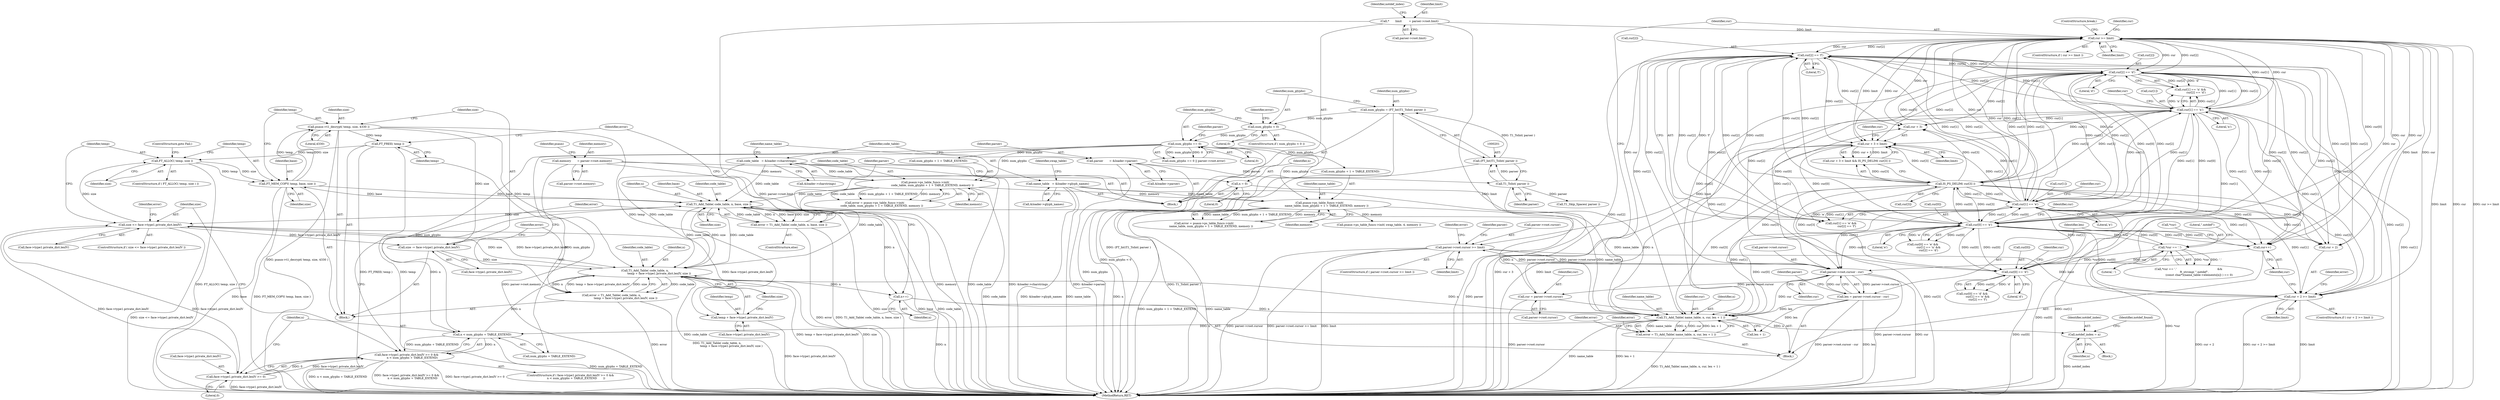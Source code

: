 digraph "0_savannah_73be9f9ab67842cfbec36ee99e8d2301434c84ca@API" {
"1000489" [label="(Call,psaux->t1_decrypt( temp, size, 4330 ))"];
"1000485" [label="(Call,FT_MEM_COPY( temp, base, size ))"];
"1000481" [label="(Call,FT_ALLOC( temp, size ))"];
"1000517" [label="(Call,FT_FREE( temp ))"];
"1000489" [label="(Call,psaux->t1_decrypt( temp, size, 4330 ))"];
"1000465" [label="(Call,size <= face->type1.private_dict.lenIV)"];
"1000504" [label="(Call,T1_Add_Table( code_table, n,\n                                temp + face->type1.private_dict.lenIV, size ))"];
"1000522" [label="(Call,T1_Add_Table( code_table, n, base, size ))"];
"1000233" [label="(Call,psaux->ps_table_funcs->init(\n                code_table, num_glyphs + 1 + TABLE_EXTEND, memory ))"];
"1000142" [label="(Call,code_table   = &loader->charstrings)"];
"1000216" [label="(Call,num_glyphs == 0)"];
"1000205" [label="(Call,num_glyphs < 0)"];
"1000198" [label="(Call,num_glyphs = (FT_Int)T1_ToInt( parser ))"];
"1000200" [label="(Call,(FT_Int)T1_ToInt( parser ))"];
"1000202" [label="(Call,T1_ToInt( parser ))"];
"1000135" [label="(Call,parser       = &loader->parser)"];
"1000163" [label="(Call,memory       = parser->root.memory)"];
"1000403" [label="(Call,T1_Add_Table( name_table, n, cur, len + 1 ))"];
"1000149" [label="(Call,name_table   = &loader->glyph_names)"];
"1000246" [label="(Call,psaux->ps_table_funcs->init(\n                name_table, num_glyphs + 1 + TABLE_EXTEND, memory ))"];
"1000530" [label="(Call,n++)"];
"1000266" [label="(Call,n = 0)"];
"1000312" [label="(Call,cur[2] == 'f')"];
"1000334" [label="(Call,cur[2] == 'd')"];
"1000283" [label="(Call,cur >= limit)"];
"1000329" [label="(Call,cur[1] == 'n')"];
"1000307" [label="(Call,cur[1] == 'e')"];
"1000294" [label="(Call,IS_PS_DELIM( cur[3] ))"];
"1000323" [label="(Call,cur[0] == 'e')"];
"1000424" [label="(Call,*cur == '.')"];
"1000301" [label="(Call,cur[0] == 'd')"];
"1000275" [label="(Call,cur = parser->root.cursor)"];
"1000379" [label="(Call,parser->root.cursor - cur)"];
"1000343" [label="(Call,parser->root.cursor >= limit)"];
"1000289" [label="(Call,cur + 3 < limit)"];
"1000375" [label="(Call,cur++)"];
"1000181" [label="(Call,*       limit        = parser->root.limit)"];
"1000364" [label="(Call,cur + 2 >= limit)"];
"1000377" [label="(Call,len = parser->root.cursor - cur)"];
"1000457" [label="(Call,n < num_glyphs + TABLE_EXTEND)"];
"1000493" [label="(Call,size -= face->type1.private_dict.lenIV)"];
"1000448" [label="(Call,face->type1.private_dict.lenIV >= 0)"];
"1000447" [label="(Call,face->type1.private_dict.lenIV >= 0 &&\n             n < num_glyphs + TABLE_EXTEND)"];
"1000507" [label="(Call,temp + face->type1.private_dict.lenIV)"];
"1000520" [label="(Call,error = T1_Add_Table( code_table, n, base, size ))"];
"1000401" [label="(Call,error = T1_Add_Table( name_table, n, cur, len + 1 ))"];
"1000440" [label="(Call,notdef_index = n)"];
"1000502" [label="(Call,error = T1_Add_Table( code_table, n,\n                                temp + face->type1.private_dict.lenIV, size ))"];
"1000293" [label="(Identifier,limit)"];
"1000489" [label="(Call,psaux->t1_decrypt( temp, size, 4330 ))"];
"1000532" [label="(MethodReturn,RET)"];
"1000484" [label="(ControlStructure,goto Fail;)"];
"1000481" [label="(Call,FT_ALLOC( temp, size ))"];
"1000221" [label="(Identifier,parser)"];
"1000248" [label="(Call,num_glyphs + 1 + TABLE_EXTEND)"];
"1000203" [label="(Identifier,parser)"];
"1000343" [label="(Call,parser->root.cursor >= limit)"];
"1000218" [label="(Literal,0)"];
"1000246" [label="(Call,psaux->ps_table_funcs->init(\n                name_table, num_glyphs + 1 + TABLE_EXTEND, memory ))"];
"1000377" [label="(Call,len = parser->root.cursor - cur)"];
"1000441" [label="(Identifier,notdef_index)"];
"1000217" [label="(Identifier,num_glyphs)"];
"1000380" [label="(Call,parser->root.cursor)"];
"1000290" [label="(Call,cur + 3)"];
"1000424" [label="(Call,*cur == '.')"];
"1000522" [label="(Call,T1_Add_Table( code_table, n, base, size ))"];
"1000192" [label="(Identifier,notdef_index)"];
"1000379" [label="(Call,parser->root.cursor - cur)"];
"1000524" [label="(Identifier,n)"];
"1000135" [label="(Call,parser       = &loader->parser)"];
"1000331" [label="(Identifier,cur)"];
"1000313" [label="(Call,cur[2])"];
"1000277" [label="(Call,parser->root.cursor)"];
"1000311" [label="(Literal,'e')"];
"1000495" [label="(Call,face->type1.private_dict.lenIV)"];
"1000491" [label="(Identifier,size)"];
"1000407" [label="(Call,len + 1)"];
"1000323" [label="(Call,cur[0] == 'e')"];
"1000442" [label="(Identifier,n)"];
"1000165" [label="(Call,parser->root.memory)"];
"1000296" [label="(Identifier,cur)"];
"1000164" [label="(Identifier,memory)"];
"1000307" [label="(Call,cur[1] == 'e')"];
"1000234" [label="(Identifier,code_table)"];
"1000456" [label="(Literal,0)"];
"1000308" [label="(Call,cur[1])"];
"1000284" [label="(Identifier,cur)"];
"1000268" [label="(Literal,0)"];
"1000525" [label="(Identifier,base)"];
"1000482" [label="(Identifier,temp)"];
"1000322" [label="(Call,cur[0] == 'e' &&\n             cur[1] == 'n' &&\n             cur[2] == 'd')"];
"1000294" [label="(Call,IS_PS_DELIM( cur[3] ))"];
"1000464" [label="(ControlStructure,if ( size <= face->type1.private_dict.lenIV ))"];
"1000291" [label="(Identifier,cur)"];
"1000259" [label="(Call,psaux->ps_table_funcs->init( swap_table, 4, memory ))"];
"1000446" [label="(ControlStructure,if ( face->type1.private_dict.lenIV >= 0 &&\n             n < num_glyphs + TABLE_EXTEND       ))"];
"1000401" [label="(Call,error = T1_Add_Table( name_table, n, cur, len + 1 ))"];
"1000244" [label="(Call,error = psaux->ps_table_funcs->init(\n                name_table, num_glyphs + 1 + TABLE_EXTEND, memory ))"];
"1000330" [label="(Call,cur[1])"];
"1000240" [label="(Identifier,memory)"];
"1000504" [label="(Call,T1_Add_Table( code_table, n,\n                                temp + face->type1.private_dict.lenIV, size ))"];
"1000518" [label="(Identifier,temp)"];
"1000403" [label="(Call,T1_Add_Table( name_table, n, cur, len + 1 ))"];
"1000406" [label="(Identifier,cur)"];
"1000349" [label="(Identifier,limit)"];
"1000282" [label="(ControlStructure,if ( cur >= limit ))"];
"1000207" [label="(Literal,0)"];
"1000182" [label="(Identifier,limit)"];
"1000405" [label="(Identifier,n)"];
"1000183" [label="(Call,parser->root.limit)"];
"1000519" [label="(ControlStructure,else)"];
"1000531" [label="(Identifier,n)"];
"1000200" [label="(Call,(FT_Int)T1_ToInt( parser ))"];
"1000336" [label="(Identifier,cur)"];
"1000205" [label="(Call,num_glyphs < 0)"];
"1000492" [label="(Literal,4330)"];
"1000143" [label="(Identifier,code_table)"];
"1000136" [label="(Identifier,parser)"];
"1000459" [label="(Call,num_glyphs + TABLE_EXTEND)"];
"1000488" [label="(Identifier,size)"];
"1000295" [label="(Call,cur[3])"];
"1000425" [label="(Call,*cur)"];
"1000157" [label="(Identifier,swap_table)"];
"1000352" [label="(Identifier,error)"];
"1000521" [label="(Identifier,error)"];
"1000302" [label="(Call,cur[0])"];
"1000402" [label="(Identifier,error)"];
"1000365" [label="(Call,cur + 2)"];
"1000411" [label="(Identifier,error)"];
"1000327" [label="(Literal,'e')"];
"1000300" [label="(Call,cur[0] == 'd' &&\n             cur[1] == 'e' &&\n             cur[2] == 'f')"];
"1000359" [label="(Identifier,parser)"];
"1000389" [label="(Identifier,parser)"];
"1000149" [label="(Call,name_table   = &loader->glyph_names)"];
"1000206" [label="(Identifier,num_glyphs)"];
"1000210" [label="(Identifier,error)"];
"1000507" [label="(Call,temp + face->type1.private_dict.lenIV)"];
"1000142" [label="(Call,code_table   = &loader->charstrings)"];
"1000335" [label="(Call,cur[2])"];
"1000137" [label="(Call,&loader->parser)"];
"1000309" [label="(Identifier,cur)"];
"1000181" [label="(Call,*       limit        = parser->root.limit)"];
"1000329" [label="(Call,cur[1] == 'n')"];
"1000467" [label="(Call,face->type1.private_dict.lenIV)"];
"1000266" [label="(Call,n = 0)"];
"1000305" [label="(Literal,'d')"];
"1000324" [label="(Call,cur[0])"];
"1000301" [label="(Call,cur[0] == 'd')"];
"1000490" [label="(Identifier,temp)"];
"1000150" [label="(Identifier,name_table)"];
"1000151" [label="(Call,&loader->glyph_names)"];
"1000444" [label="(Identifier,notdef_found)"];
"1000276" [label="(Identifier,cur)"];
"1000506" [label="(Identifier,n)"];
"1000270" [label="(Block,)"];
"1000449" [label="(Call,face->type1.private_dict.lenIV)"];
"1000342" [label="(ControlStructure,if ( parser->root.cursor >= limit ))"];
"1000375" [label="(Call,cur++)"];
"1000288" [label="(Call,cur + 3 < limit && IS_PS_DELIM( cur[3] ))"];
"1000494" [label="(Identifier,size)"];
"1000404" [label="(Identifier,name_table)"];
"1000462" [label="(Block,)"];
"1000199" [label="(Identifier,num_glyphs)"];
"1000273" [label="(Call,T1_Skip_Spaces( parser ))"];
"1000503" [label="(Identifier,error)"];
"1000338" [label="(Literal,'d')"];
"1000204" [label="(ControlStructure,if ( num_glyphs < 0 ))"];
"1000275" [label="(Call,cur = parser->root.cursor)"];
"1000231" [label="(Call,error = psaux->ps_table_funcs->init(\n                code_table, num_glyphs + 1 + TABLE_EXTEND, memory ))"];
"1000502" [label="(Call,error = T1_Add_Table( code_table, n,\n                                temp + face->type1.private_dict.lenIV, size ))"];
"1000344" [label="(Call,parser->root.cursor)"];
"1000487" [label="(Identifier,base)"];
"1000316" [label="(Literal,'f')"];
"1000215" [label="(Call,num_glyphs == 0 || parser->root.error)"];
"1000523" [label="(Identifier,code_table)"];
"1000457" [label="(Call,n < num_glyphs + TABLE_EXTEND)"];
"1000476" [label="(Identifier,error)"];
"1000483" [label="(Identifier,size)"];
"1000312" [label="(Call,cur[2] == 'f')"];
"1000363" [label="(ControlStructure,if ( cur + 2 >= limit ))"];
"1000528" [label="(Identifier,error)"];
"1000439" [label="(Block,)"];
"1000516" [label="(Identifier,size)"];
"1000493" [label="(Call,size -= face->type1.private_dict.lenIV)"];
"1000368" [label="(Identifier,limit)"];
"1000505" [label="(Identifier,code_table)"];
"1000235" [label="(Call,num_glyphs + 1 + TABLE_EXTEND)"];
"1000480" [label="(ControlStructure,if ( FT_ALLOC( temp, size ) ))"];
"1000440" [label="(Call,notdef_index = n)"];
"1000306" [label="(Call,cur[1] == 'e' &&\n             cur[2] == 'f')"];
"1000509" [label="(Call,face->type1.private_dict.lenIV)"];
"1000508" [label="(Identifier,temp)"];
"1000144" [label="(Call,&loader->charstrings)"];
"1000458" [label="(Identifier,n)"];
"1000448" [label="(Call,face->type1.private_dict.lenIV >= 0)"];
"1000233" [label="(Call,psaux->ps_table_funcs->init(\n                code_table, num_glyphs + 1 + TABLE_EXTEND, memory ))"];
"1000202" [label="(Call,T1_ToInt( parser ))"];
"1000163" [label="(Call,memory       = parser->root.memory)"];
"1000173" [label="(Identifier,psaux)"];
"1000430" [label="(Literal,\".notdef\")"];
"1000289" [label="(Call,cur + 3 < limit)"];
"1000385" [label="(Identifier,cur)"];
"1000285" [label="(Identifier,limit)"];
"1000371" [label="(Identifier,error)"];
"1000216" [label="(Call,num_glyphs == 0)"];
"1000466" [label="(Identifier,size)"];
"1000267" [label="(Identifier,n)"];
"1000253" [label="(Identifier,memory)"];
"1000465" [label="(Call,size <= face->type1.private_dict.lenIV)"];
"1000485" [label="(Call,FT_MEM_COPY( temp, base, size ))"];
"1000486" [label="(Identifier,temp)"];
"1000530" [label="(Call,n++)"];
"1000334" [label="(Call,cur[2] == 'd')"];
"1000283" [label="(Call,cur >= limit)"];
"1000517" [label="(Call,FT_FREE( temp ))"];
"1000376" [label="(Identifier,cur)"];
"1000333" [label="(Literal,'n')"];
"1000314" [label="(Identifier,cur)"];
"1000447" [label="(Call,face->type1.private_dict.lenIV >= 0 &&\n             n < num_glyphs + TABLE_EXTEND)"];
"1000526" [label="(Identifier,size)"];
"1000274" [label="(Identifier,parser)"];
"1000427" [label="(Literal,'.')"];
"1000133" [label="(Block,)"];
"1000378" [label="(Identifier,len)"];
"1000423" [label="(Call,*cur == '.'                                              &&\n             ft_strcmp( \".notdef\",\n                        (const char*)(name_table->elements[n]) ) == 0)"];
"1000247" [label="(Identifier,name_table)"];
"1000520" [label="(Call,error = T1_Add_Table( code_table, n, base, size ))"];
"1000286" [label="(ControlStructure,break;)"];
"1000328" [label="(Call,cur[1] == 'n' &&\n             cur[2] == 'd')"];
"1000198" [label="(Call,num_glyphs = (FT_Int)T1_ToInt( parser ))"];
"1000364" [label="(Call,cur + 2 >= limit)"];
"1000489" -> "1000462"  [label="AST: "];
"1000489" -> "1000492"  [label="CFG: "];
"1000490" -> "1000489"  [label="AST: "];
"1000491" -> "1000489"  [label="AST: "];
"1000492" -> "1000489"  [label="AST: "];
"1000494" -> "1000489"  [label="CFG: "];
"1000489" -> "1000532"  [label="DDG: psaux->t1_decrypt( temp, size, 4330 )"];
"1000485" -> "1000489"  [label="DDG: temp"];
"1000485" -> "1000489"  [label="DDG: size"];
"1000489" -> "1000493"  [label="DDG: size"];
"1000489" -> "1000504"  [label="DDG: temp"];
"1000489" -> "1000507"  [label="DDG: temp"];
"1000489" -> "1000517"  [label="DDG: temp"];
"1000485" -> "1000462"  [label="AST: "];
"1000485" -> "1000488"  [label="CFG: "];
"1000486" -> "1000485"  [label="AST: "];
"1000487" -> "1000485"  [label="AST: "];
"1000488" -> "1000485"  [label="AST: "];
"1000490" -> "1000485"  [label="CFG: "];
"1000485" -> "1000532"  [label="DDG: base"];
"1000485" -> "1000532"  [label="DDG: FT_MEM_COPY( temp, base, size )"];
"1000481" -> "1000485"  [label="DDG: temp"];
"1000481" -> "1000485"  [label="DDG: size"];
"1000522" -> "1000485"  [label="DDG: base"];
"1000485" -> "1000522"  [label="DDG: base"];
"1000481" -> "1000480"  [label="AST: "];
"1000481" -> "1000483"  [label="CFG: "];
"1000482" -> "1000481"  [label="AST: "];
"1000483" -> "1000481"  [label="AST: "];
"1000484" -> "1000481"  [label="CFG: "];
"1000486" -> "1000481"  [label="CFG: "];
"1000481" -> "1000532"  [label="DDG: FT_ALLOC( temp, size )"];
"1000517" -> "1000481"  [label="DDG: temp"];
"1000465" -> "1000481"  [label="DDG: size"];
"1000517" -> "1000462"  [label="AST: "];
"1000517" -> "1000518"  [label="CFG: "];
"1000518" -> "1000517"  [label="AST: "];
"1000528" -> "1000517"  [label="CFG: "];
"1000517" -> "1000532"  [label="DDG: temp"];
"1000517" -> "1000532"  [label="DDG: FT_FREE( temp )"];
"1000465" -> "1000464"  [label="AST: "];
"1000465" -> "1000467"  [label="CFG: "];
"1000466" -> "1000465"  [label="AST: "];
"1000467" -> "1000465"  [label="AST: "];
"1000476" -> "1000465"  [label="CFG: "];
"1000482" -> "1000465"  [label="CFG: "];
"1000465" -> "1000532"  [label="DDG: size <= face->type1.private_dict.lenIV"];
"1000465" -> "1000448"  [label="DDG: face->type1.private_dict.lenIV"];
"1000504" -> "1000465"  [label="DDG: size"];
"1000522" -> "1000465"  [label="DDG: size"];
"1000448" -> "1000465"  [label="DDG: face->type1.private_dict.lenIV"];
"1000465" -> "1000493"  [label="DDG: face->type1.private_dict.lenIV"];
"1000465" -> "1000504"  [label="DDG: face->type1.private_dict.lenIV"];
"1000465" -> "1000507"  [label="DDG: face->type1.private_dict.lenIV"];
"1000504" -> "1000502"  [label="AST: "];
"1000504" -> "1000516"  [label="CFG: "];
"1000505" -> "1000504"  [label="AST: "];
"1000506" -> "1000504"  [label="AST: "];
"1000507" -> "1000504"  [label="AST: "];
"1000516" -> "1000504"  [label="AST: "];
"1000502" -> "1000504"  [label="CFG: "];
"1000504" -> "1000532"  [label="DDG: temp + face->type1.private_dict.lenIV"];
"1000504" -> "1000532"  [label="DDG: size"];
"1000504" -> "1000532"  [label="DDG: code_table"];
"1000504" -> "1000502"  [label="DDG: code_table"];
"1000504" -> "1000502"  [label="DDG: n"];
"1000504" -> "1000502"  [label="DDG: temp + face->type1.private_dict.lenIV"];
"1000504" -> "1000502"  [label="DDG: size"];
"1000522" -> "1000504"  [label="DDG: code_table"];
"1000233" -> "1000504"  [label="DDG: code_table"];
"1000142" -> "1000504"  [label="DDG: code_table"];
"1000403" -> "1000504"  [label="DDG: n"];
"1000457" -> "1000504"  [label="DDG: n"];
"1000493" -> "1000504"  [label="DDG: size"];
"1000504" -> "1000522"  [label="DDG: code_table"];
"1000504" -> "1000522"  [label="DDG: size"];
"1000504" -> "1000530"  [label="DDG: n"];
"1000522" -> "1000520"  [label="AST: "];
"1000522" -> "1000526"  [label="CFG: "];
"1000523" -> "1000522"  [label="AST: "];
"1000524" -> "1000522"  [label="AST: "];
"1000525" -> "1000522"  [label="AST: "];
"1000526" -> "1000522"  [label="AST: "];
"1000520" -> "1000522"  [label="CFG: "];
"1000522" -> "1000532"  [label="DDG: base"];
"1000522" -> "1000532"  [label="DDG: size"];
"1000522" -> "1000532"  [label="DDG: code_table"];
"1000522" -> "1000520"  [label="DDG: code_table"];
"1000522" -> "1000520"  [label="DDG: n"];
"1000522" -> "1000520"  [label="DDG: base"];
"1000522" -> "1000520"  [label="DDG: size"];
"1000233" -> "1000522"  [label="DDG: code_table"];
"1000142" -> "1000522"  [label="DDG: code_table"];
"1000403" -> "1000522"  [label="DDG: n"];
"1000457" -> "1000522"  [label="DDG: n"];
"1000522" -> "1000530"  [label="DDG: n"];
"1000233" -> "1000231"  [label="AST: "];
"1000233" -> "1000240"  [label="CFG: "];
"1000234" -> "1000233"  [label="AST: "];
"1000235" -> "1000233"  [label="AST: "];
"1000240" -> "1000233"  [label="AST: "];
"1000231" -> "1000233"  [label="CFG: "];
"1000233" -> "1000532"  [label="DDG: code_table"];
"1000233" -> "1000231"  [label="DDG: code_table"];
"1000233" -> "1000231"  [label="DDG: num_glyphs + 1 + TABLE_EXTEND"];
"1000233" -> "1000231"  [label="DDG: memory"];
"1000142" -> "1000233"  [label="DDG: code_table"];
"1000216" -> "1000233"  [label="DDG: num_glyphs"];
"1000163" -> "1000233"  [label="DDG: memory"];
"1000233" -> "1000246"  [label="DDG: memory"];
"1000142" -> "1000133"  [label="AST: "];
"1000142" -> "1000144"  [label="CFG: "];
"1000143" -> "1000142"  [label="AST: "];
"1000144" -> "1000142"  [label="AST: "];
"1000150" -> "1000142"  [label="CFG: "];
"1000142" -> "1000532"  [label="DDG: &loader->charstrings"];
"1000142" -> "1000532"  [label="DDG: code_table"];
"1000216" -> "1000215"  [label="AST: "];
"1000216" -> "1000218"  [label="CFG: "];
"1000217" -> "1000216"  [label="AST: "];
"1000218" -> "1000216"  [label="AST: "];
"1000221" -> "1000216"  [label="CFG: "];
"1000215" -> "1000216"  [label="CFG: "];
"1000216" -> "1000532"  [label="DDG: num_glyphs"];
"1000216" -> "1000215"  [label="DDG: num_glyphs"];
"1000216" -> "1000215"  [label="DDG: 0"];
"1000205" -> "1000216"  [label="DDG: num_glyphs"];
"1000216" -> "1000235"  [label="DDG: num_glyphs"];
"1000216" -> "1000246"  [label="DDG: num_glyphs"];
"1000216" -> "1000248"  [label="DDG: num_glyphs"];
"1000216" -> "1000457"  [label="DDG: num_glyphs"];
"1000216" -> "1000459"  [label="DDG: num_glyphs"];
"1000205" -> "1000204"  [label="AST: "];
"1000205" -> "1000207"  [label="CFG: "];
"1000206" -> "1000205"  [label="AST: "];
"1000207" -> "1000205"  [label="AST: "];
"1000210" -> "1000205"  [label="CFG: "];
"1000217" -> "1000205"  [label="CFG: "];
"1000205" -> "1000532"  [label="DDG: num_glyphs < 0"];
"1000198" -> "1000205"  [label="DDG: num_glyphs"];
"1000198" -> "1000133"  [label="AST: "];
"1000198" -> "1000200"  [label="CFG: "];
"1000199" -> "1000198"  [label="AST: "];
"1000200" -> "1000198"  [label="AST: "];
"1000206" -> "1000198"  [label="CFG: "];
"1000198" -> "1000532"  [label="DDG: (FT_Int)T1_ToInt( parser )"];
"1000200" -> "1000198"  [label="DDG: T1_ToInt( parser )"];
"1000200" -> "1000202"  [label="CFG: "];
"1000201" -> "1000200"  [label="AST: "];
"1000202" -> "1000200"  [label="AST: "];
"1000200" -> "1000532"  [label="DDG: T1_ToInt( parser )"];
"1000202" -> "1000200"  [label="DDG: parser"];
"1000202" -> "1000203"  [label="CFG: "];
"1000203" -> "1000202"  [label="AST: "];
"1000202" -> "1000532"  [label="DDG: parser"];
"1000135" -> "1000202"  [label="DDG: parser"];
"1000202" -> "1000273"  [label="DDG: parser"];
"1000135" -> "1000133"  [label="AST: "];
"1000135" -> "1000137"  [label="CFG: "];
"1000136" -> "1000135"  [label="AST: "];
"1000137" -> "1000135"  [label="AST: "];
"1000143" -> "1000135"  [label="CFG: "];
"1000135" -> "1000532"  [label="DDG: &loader->parser"];
"1000163" -> "1000133"  [label="AST: "];
"1000163" -> "1000165"  [label="CFG: "];
"1000164" -> "1000163"  [label="AST: "];
"1000165" -> "1000163"  [label="AST: "];
"1000173" -> "1000163"  [label="CFG: "];
"1000163" -> "1000532"  [label="DDG: memory"];
"1000163" -> "1000532"  [label="DDG: parser->root.memory"];
"1000403" -> "1000401"  [label="AST: "];
"1000403" -> "1000407"  [label="CFG: "];
"1000404" -> "1000403"  [label="AST: "];
"1000405" -> "1000403"  [label="AST: "];
"1000406" -> "1000403"  [label="AST: "];
"1000407" -> "1000403"  [label="AST: "];
"1000401" -> "1000403"  [label="CFG: "];
"1000403" -> "1000532"  [label="DDG: name_table"];
"1000403" -> "1000532"  [label="DDG: len + 1"];
"1000403" -> "1000401"  [label="DDG: name_table"];
"1000403" -> "1000401"  [label="DDG: n"];
"1000403" -> "1000401"  [label="DDG: cur"];
"1000403" -> "1000401"  [label="DDG: len + 1"];
"1000149" -> "1000403"  [label="DDG: name_table"];
"1000246" -> "1000403"  [label="DDG: name_table"];
"1000530" -> "1000403"  [label="DDG: n"];
"1000266" -> "1000403"  [label="DDG: n"];
"1000312" -> "1000403"  [label="DDG: cur[2]"];
"1000329" -> "1000403"  [label="DDG: cur[1]"];
"1000307" -> "1000403"  [label="DDG: cur[1]"];
"1000334" -> "1000403"  [label="DDG: cur[2]"];
"1000379" -> "1000403"  [label="DDG: cur"];
"1000294" -> "1000403"  [label="DDG: cur[3]"];
"1000323" -> "1000403"  [label="DDG: cur[0]"];
"1000377" -> "1000403"  [label="DDG: len"];
"1000403" -> "1000440"  [label="DDG: n"];
"1000403" -> "1000457"  [label="DDG: n"];
"1000149" -> "1000133"  [label="AST: "];
"1000149" -> "1000151"  [label="CFG: "];
"1000150" -> "1000149"  [label="AST: "];
"1000151" -> "1000149"  [label="AST: "];
"1000157" -> "1000149"  [label="CFG: "];
"1000149" -> "1000532"  [label="DDG: &loader->glyph_names"];
"1000149" -> "1000532"  [label="DDG: name_table"];
"1000149" -> "1000246"  [label="DDG: name_table"];
"1000246" -> "1000244"  [label="AST: "];
"1000246" -> "1000253"  [label="CFG: "];
"1000247" -> "1000246"  [label="AST: "];
"1000248" -> "1000246"  [label="AST: "];
"1000253" -> "1000246"  [label="AST: "];
"1000244" -> "1000246"  [label="CFG: "];
"1000246" -> "1000532"  [label="DDG: num_glyphs + 1 + TABLE_EXTEND"];
"1000246" -> "1000532"  [label="DDG: name_table"];
"1000246" -> "1000244"  [label="DDG: name_table"];
"1000246" -> "1000244"  [label="DDG: num_glyphs + 1 + TABLE_EXTEND"];
"1000246" -> "1000244"  [label="DDG: memory"];
"1000246" -> "1000259"  [label="DDG: memory"];
"1000530" -> "1000270"  [label="AST: "];
"1000530" -> "1000531"  [label="CFG: "];
"1000531" -> "1000530"  [label="AST: "];
"1000274" -> "1000530"  [label="CFG: "];
"1000530" -> "1000532"  [label="DDG: n"];
"1000266" -> "1000133"  [label="AST: "];
"1000266" -> "1000268"  [label="CFG: "];
"1000267" -> "1000266"  [label="AST: "];
"1000268" -> "1000266"  [label="AST: "];
"1000274" -> "1000266"  [label="CFG: "];
"1000266" -> "1000532"  [label="DDG: n"];
"1000312" -> "1000306"  [label="AST: "];
"1000312" -> "1000316"  [label="CFG: "];
"1000313" -> "1000312"  [label="AST: "];
"1000316" -> "1000312"  [label="AST: "];
"1000306" -> "1000312"  [label="CFG: "];
"1000312" -> "1000532"  [label="DDG: cur[2]"];
"1000312" -> "1000283"  [label="DDG: cur[2]"];
"1000312" -> "1000289"  [label="DDG: cur[2]"];
"1000312" -> "1000290"  [label="DDG: cur[2]"];
"1000312" -> "1000294"  [label="DDG: cur[2]"];
"1000312" -> "1000301"  [label="DDG: cur[2]"];
"1000312" -> "1000307"  [label="DDG: cur[2]"];
"1000312" -> "1000306"  [label="DDG: cur[2]"];
"1000312" -> "1000306"  [label="DDG: 'f'"];
"1000334" -> "1000312"  [label="DDG: cur[2]"];
"1000283" -> "1000312"  [label="DDG: cur"];
"1000329" -> "1000312"  [label="DDG: cur[1]"];
"1000307" -> "1000312"  [label="DDG: cur[1]"];
"1000294" -> "1000312"  [label="DDG: cur[3]"];
"1000323" -> "1000312"  [label="DDG: cur[0]"];
"1000312" -> "1000323"  [label="DDG: cur[2]"];
"1000312" -> "1000329"  [label="DDG: cur[2]"];
"1000312" -> "1000334"  [label="DDG: cur[2]"];
"1000312" -> "1000364"  [label="DDG: cur[2]"];
"1000312" -> "1000365"  [label="DDG: cur[2]"];
"1000312" -> "1000375"  [label="DDG: cur[2]"];
"1000312" -> "1000379"  [label="DDG: cur[2]"];
"1000334" -> "1000328"  [label="AST: "];
"1000334" -> "1000338"  [label="CFG: "];
"1000335" -> "1000334"  [label="AST: "];
"1000338" -> "1000334"  [label="AST: "];
"1000328" -> "1000334"  [label="CFG: "];
"1000334" -> "1000532"  [label="DDG: cur[2]"];
"1000334" -> "1000283"  [label="DDG: cur[2]"];
"1000334" -> "1000289"  [label="DDG: cur[2]"];
"1000334" -> "1000290"  [label="DDG: cur[2]"];
"1000334" -> "1000294"  [label="DDG: cur[2]"];
"1000334" -> "1000301"  [label="DDG: cur[2]"];
"1000334" -> "1000307"  [label="DDG: cur[2]"];
"1000334" -> "1000323"  [label="DDG: cur[2]"];
"1000334" -> "1000329"  [label="DDG: cur[2]"];
"1000334" -> "1000328"  [label="DDG: cur[2]"];
"1000334" -> "1000328"  [label="DDG: 'd'"];
"1000283" -> "1000334"  [label="DDG: cur"];
"1000329" -> "1000334"  [label="DDG: cur[1]"];
"1000307" -> "1000334"  [label="DDG: cur[1]"];
"1000294" -> "1000334"  [label="DDG: cur[3]"];
"1000323" -> "1000334"  [label="DDG: cur[0]"];
"1000334" -> "1000364"  [label="DDG: cur[2]"];
"1000334" -> "1000365"  [label="DDG: cur[2]"];
"1000334" -> "1000375"  [label="DDG: cur[2]"];
"1000334" -> "1000379"  [label="DDG: cur[2]"];
"1000283" -> "1000282"  [label="AST: "];
"1000283" -> "1000285"  [label="CFG: "];
"1000284" -> "1000283"  [label="AST: "];
"1000285" -> "1000283"  [label="AST: "];
"1000286" -> "1000283"  [label="CFG: "];
"1000291" -> "1000283"  [label="CFG: "];
"1000283" -> "1000532"  [label="DDG: limit"];
"1000283" -> "1000532"  [label="DDG: cur"];
"1000283" -> "1000532"  [label="DDG: cur >= limit"];
"1000329" -> "1000283"  [label="DDG: cur[1]"];
"1000275" -> "1000283"  [label="DDG: cur"];
"1000307" -> "1000283"  [label="DDG: cur[1]"];
"1000294" -> "1000283"  [label="DDG: cur[3]"];
"1000323" -> "1000283"  [label="DDG: cur[0]"];
"1000181" -> "1000283"  [label="DDG: limit"];
"1000364" -> "1000283"  [label="DDG: limit"];
"1000283" -> "1000289"  [label="DDG: cur"];
"1000283" -> "1000289"  [label="DDG: limit"];
"1000283" -> "1000290"  [label="DDG: cur"];
"1000283" -> "1000294"  [label="DDG: cur"];
"1000283" -> "1000301"  [label="DDG: cur"];
"1000283" -> "1000307"  [label="DDG: cur"];
"1000283" -> "1000323"  [label="DDG: cur"];
"1000283" -> "1000329"  [label="DDG: cur"];
"1000283" -> "1000364"  [label="DDG: cur"];
"1000283" -> "1000365"  [label="DDG: cur"];
"1000283" -> "1000375"  [label="DDG: cur"];
"1000329" -> "1000328"  [label="AST: "];
"1000329" -> "1000333"  [label="CFG: "];
"1000330" -> "1000329"  [label="AST: "];
"1000333" -> "1000329"  [label="AST: "];
"1000336" -> "1000329"  [label="CFG: "];
"1000328" -> "1000329"  [label="CFG: "];
"1000329" -> "1000532"  [label="DDG: cur[1]"];
"1000329" -> "1000289"  [label="DDG: cur[1]"];
"1000329" -> "1000290"  [label="DDG: cur[1]"];
"1000329" -> "1000294"  [label="DDG: cur[1]"];
"1000329" -> "1000301"  [label="DDG: cur[1]"];
"1000329" -> "1000307"  [label="DDG: cur[1]"];
"1000329" -> "1000323"  [label="DDG: cur[1]"];
"1000329" -> "1000328"  [label="DDG: cur[1]"];
"1000329" -> "1000328"  [label="DDG: 'n'"];
"1000307" -> "1000329"  [label="DDG: cur[1]"];
"1000294" -> "1000329"  [label="DDG: cur[3]"];
"1000323" -> "1000329"  [label="DDG: cur[0]"];
"1000329" -> "1000364"  [label="DDG: cur[1]"];
"1000329" -> "1000365"  [label="DDG: cur[1]"];
"1000329" -> "1000375"  [label="DDG: cur[1]"];
"1000329" -> "1000379"  [label="DDG: cur[1]"];
"1000307" -> "1000306"  [label="AST: "];
"1000307" -> "1000311"  [label="CFG: "];
"1000308" -> "1000307"  [label="AST: "];
"1000311" -> "1000307"  [label="AST: "];
"1000314" -> "1000307"  [label="CFG: "];
"1000306" -> "1000307"  [label="CFG: "];
"1000307" -> "1000532"  [label="DDG: cur[1]"];
"1000307" -> "1000289"  [label="DDG: cur[1]"];
"1000307" -> "1000290"  [label="DDG: cur[1]"];
"1000307" -> "1000294"  [label="DDG: cur[1]"];
"1000307" -> "1000301"  [label="DDG: cur[1]"];
"1000307" -> "1000306"  [label="DDG: cur[1]"];
"1000307" -> "1000306"  [label="DDG: 'e'"];
"1000294" -> "1000307"  [label="DDG: cur[3]"];
"1000323" -> "1000307"  [label="DDG: cur[0]"];
"1000307" -> "1000323"  [label="DDG: cur[1]"];
"1000307" -> "1000364"  [label="DDG: cur[1]"];
"1000307" -> "1000365"  [label="DDG: cur[1]"];
"1000307" -> "1000375"  [label="DDG: cur[1]"];
"1000307" -> "1000379"  [label="DDG: cur[1]"];
"1000294" -> "1000288"  [label="AST: "];
"1000294" -> "1000295"  [label="CFG: "];
"1000295" -> "1000294"  [label="AST: "];
"1000288" -> "1000294"  [label="CFG: "];
"1000294" -> "1000532"  [label="DDG: cur[3]"];
"1000294" -> "1000289"  [label="DDG: cur[3]"];
"1000294" -> "1000290"  [label="DDG: cur[3]"];
"1000294" -> "1000288"  [label="DDG: cur[3]"];
"1000323" -> "1000294"  [label="DDG: cur[0]"];
"1000294" -> "1000301"  [label="DDG: cur[3]"];
"1000294" -> "1000323"  [label="DDG: cur[3]"];
"1000294" -> "1000364"  [label="DDG: cur[3]"];
"1000294" -> "1000365"  [label="DDG: cur[3]"];
"1000294" -> "1000375"  [label="DDG: cur[3]"];
"1000294" -> "1000379"  [label="DDG: cur[3]"];
"1000323" -> "1000322"  [label="AST: "];
"1000323" -> "1000327"  [label="CFG: "];
"1000324" -> "1000323"  [label="AST: "];
"1000327" -> "1000323"  [label="AST: "];
"1000331" -> "1000323"  [label="CFG: "];
"1000322" -> "1000323"  [label="CFG: "];
"1000323" -> "1000532"  [label="DDG: cur[0]"];
"1000323" -> "1000289"  [label="DDG: cur[0]"];
"1000323" -> "1000290"  [label="DDG: cur[0]"];
"1000323" -> "1000301"  [label="DDG: cur[0]"];
"1000323" -> "1000322"  [label="DDG: cur[0]"];
"1000323" -> "1000322"  [label="DDG: 'e'"];
"1000424" -> "1000323"  [label="DDG: *cur"];
"1000301" -> "1000323"  [label="DDG: cur[0]"];
"1000323" -> "1000364"  [label="DDG: cur[0]"];
"1000323" -> "1000365"  [label="DDG: cur[0]"];
"1000323" -> "1000375"  [label="DDG: cur[0]"];
"1000323" -> "1000379"  [label="DDG: cur[0]"];
"1000323" -> "1000424"  [label="DDG: cur[0]"];
"1000424" -> "1000423"  [label="AST: "];
"1000424" -> "1000427"  [label="CFG: "];
"1000425" -> "1000424"  [label="AST: "];
"1000427" -> "1000424"  [label="AST: "];
"1000430" -> "1000424"  [label="CFG: "];
"1000423" -> "1000424"  [label="CFG: "];
"1000424" -> "1000532"  [label="DDG: *cur"];
"1000424" -> "1000301"  [label="DDG: *cur"];
"1000424" -> "1000423"  [label="DDG: *cur"];
"1000424" -> "1000423"  [label="DDG: '.'"];
"1000301" -> "1000300"  [label="AST: "];
"1000301" -> "1000305"  [label="CFG: "];
"1000302" -> "1000301"  [label="AST: "];
"1000305" -> "1000301"  [label="AST: "];
"1000309" -> "1000301"  [label="CFG: "];
"1000300" -> "1000301"  [label="CFG: "];
"1000301" -> "1000532"  [label="DDG: cur[0]"];
"1000301" -> "1000300"  [label="DDG: cur[0]"];
"1000301" -> "1000300"  [label="DDG: 'd'"];
"1000275" -> "1000270"  [label="AST: "];
"1000275" -> "1000277"  [label="CFG: "];
"1000276" -> "1000275"  [label="AST: "];
"1000277" -> "1000275"  [label="AST: "];
"1000284" -> "1000275"  [label="CFG: "];
"1000275" -> "1000532"  [label="DDG: parser->root.cursor"];
"1000379" -> "1000275"  [label="DDG: parser->root.cursor"];
"1000379" -> "1000377"  [label="AST: "];
"1000379" -> "1000385"  [label="CFG: "];
"1000380" -> "1000379"  [label="AST: "];
"1000385" -> "1000379"  [label="AST: "];
"1000377" -> "1000379"  [label="CFG: "];
"1000379" -> "1000532"  [label="DDG: parser->root.cursor"];
"1000379" -> "1000532"  [label="DDG: cur"];
"1000379" -> "1000343"  [label="DDG: parser->root.cursor"];
"1000379" -> "1000377"  [label="DDG: parser->root.cursor"];
"1000379" -> "1000377"  [label="DDG: cur"];
"1000343" -> "1000379"  [label="DDG: parser->root.cursor"];
"1000375" -> "1000379"  [label="DDG: cur"];
"1000343" -> "1000342"  [label="AST: "];
"1000343" -> "1000349"  [label="CFG: "];
"1000344" -> "1000343"  [label="AST: "];
"1000349" -> "1000343"  [label="AST: "];
"1000352" -> "1000343"  [label="CFG: "];
"1000359" -> "1000343"  [label="CFG: "];
"1000343" -> "1000532"  [label="DDG: limit"];
"1000343" -> "1000532"  [label="DDG: parser->root.cursor"];
"1000343" -> "1000532"  [label="DDG: parser->root.cursor >= limit"];
"1000289" -> "1000343"  [label="DDG: limit"];
"1000343" -> "1000364"  [label="DDG: limit"];
"1000289" -> "1000288"  [label="AST: "];
"1000289" -> "1000293"  [label="CFG: "];
"1000290" -> "1000289"  [label="AST: "];
"1000293" -> "1000289"  [label="AST: "];
"1000296" -> "1000289"  [label="CFG: "];
"1000288" -> "1000289"  [label="CFG: "];
"1000289" -> "1000532"  [label="DDG: cur + 3"];
"1000289" -> "1000532"  [label="DDG: limit"];
"1000289" -> "1000288"  [label="DDG: cur + 3"];
"1000289" -> "1000288"  [label="DDG: limit"];
"1000375" -> "1000270"  [label="AST: "];
"1000375" -> "1000376"  [label="CFG: "];
"1000376" -> "1000375"  [label="AST: "];
"1000378" -> "1000375"  [label="CFG: "];
"1000181" -> "1000133"  [label="AST: "];
"1000181" -> "1000183"  [label="CFG: "];
"1000182" -> "1000181"  [label="AST: "];
"1000183" -> "1000181"  [label="AST: "];
"1000192" -> "1000181"  [label="CFG: "];
"1000181" -> "1000532"  [label="DDG: limit"];
"1000181" -> "1000532"  [label="DDG: parser->root.limit"];
"1000364" -> "1000363"  [label="AST: "];
"1000364" -> "1000368"  [label="CFG: "];
"1000365" -> "1000364"  [label="AST: "];
"1000368" -> "1000364"  [label="AST: "];
"1000371" -> "1000364"  [label="CFG: "];
"1000376" -> "1000364"  [label="CFG: "];
"1000364" -> "1000532"  [label="DDG: cur + 2"];
"1000364" -> "1000532"  [label="DDG: cur + 2 >= limit"];
"1000364" -> "1000532"  [label="DDG: limit"];
"1000377" -> "1000270"  [label="AST: "];
"1000378" -> "1000377"  [label="AST: "];
"1000389" -> "1000377"  [label="CFG: "];
"1000377" -> "1000532"  [label="DDG: parser->root.cursor - cur"];
"1000377" -> "1000532"  [label="DDG: len"];
"1000377" -> "1000407"  [label="DDG: len"];
"1000457" -> "1000447"  [label="AST: "];
"1000457" -> "1000459"  [label="CFG: "];
"1000458" -> "1000457"  [label="AST: "];
"1000459" -> "1000457"  [label="AST: "];
"1000447" -> "1000457"  [label="CFG: "];
"1000457" -> "1000532"  [label="DDG: num_glyphs + TABLE_EXTEND"];
"1000457" -> "1000447"  [label="DDG: n"];
"1000457" -> "1000447"  [label="DDG: num_glyphs + TABLE_EXTEND"];
"1000493" -> "1000462"  [label="AST: "];
"1000493" -> "1000495"  [label="CFG: "];
"1000494" -> "1000493"  [label="AST: "];
"1000495" -> "1000493"  [label="AST: "];
"1000503" -> "1000493"  [label="CFG: "];
"1000448" -> "1000447"  [label="AST: "];
"1000448" -> "1000456"  [label="CFG: "];
"1000449" -> "1000448"  [label="AST: "];
"1000456" -> "1000448"  [label="AST: "];
"1000458" -> "1000448"  [label="CFG: "];
"1000447" -> "1000448"  [label="CFG: "];
"1000448" -> "1000532"  [label="DDG: face->type1.private_dict.lenIV"];
"1000448" -> "1000447"  [label="DDG: face->type1.private_dict.lenIV"];
"1000448" -> "1000447"  [label="DDG: 0"];
"1000447" -> "1000446"  [label="AST: "];
"1000466" -> "1000447"  [label="CFG: "];
"1000521" -> "1000447"  [label="CFG: "];
"1000447" -> "1000532"  [label="DDG: n < num_glyphs + TABLE_EXTEND"];
"1000447" -> "1000532"  [label="DDG: face->type1.private_dict.lenIV >= 0 &&\n             n < num_glyphs + TABLE_EXTEND"];
"1000447" -> "1000532"  [label="DDG: face->type1.private_dict.lenIV >= 0"];
"1000507" -> "1000509"  [label="CFG: "];
"1000508" -> "1000507"  [label="AST: "];
"1000509" -> "1000507"  [label="AST: "];
"1000516" -> "1000507"  [label="CFG: "];
"1000507" -> "1000532"  [label="DDG: face->type1.private_dict.lenIV"];
"1000520" -> "1000519"  [label="AST: "];
"1000521" -> "1000520"  [label="AST: "];
"1000528" -> "1000520"  [label="CFG: "];
"1000520" -> "1000532"  [label="DDG: T1_Add_Table( code_table, n, base, size )"];
"1000520" -> "1000532"  [label="DDG: error"];
"1000401" -> "1000270"  [label="AST: "];
"1000402" -> "1000401"  [label="AST: "];
"1000411" -> "1000401"  [label="CFG: "];
"1000401" -> "1000532"  [label="DDG: T1_Add_Table( name_table, n, cur, len + 1 )"];
"1000440" -> "1000439"  [label="AST: "];
"1000440" -> "1000442"  [label="CFG: "];
"1000441" -> "1000440"  [label="AST: "];
"1000442" -> "1000440"  [label="AST: "];
"1000444" -> "1000440"  [label="CFG: "];
"1000440" -> "1000532"  [label="DDG: notdef_index"];
"1000502" -> "1000462"  [label="AST: "];
"1000503" -> "1000502"  [label="AST: "];
"1000518" -> "1000502"  [label="CFG: "];
"1000502" -> "1000532"  [label="DDG: error"];
"1000502" -> "1000532"  [label="DDG: T1_Add_Table( code_table, n,\n                                temp + face->type1.private_dict.lenIV, size )"];
}
